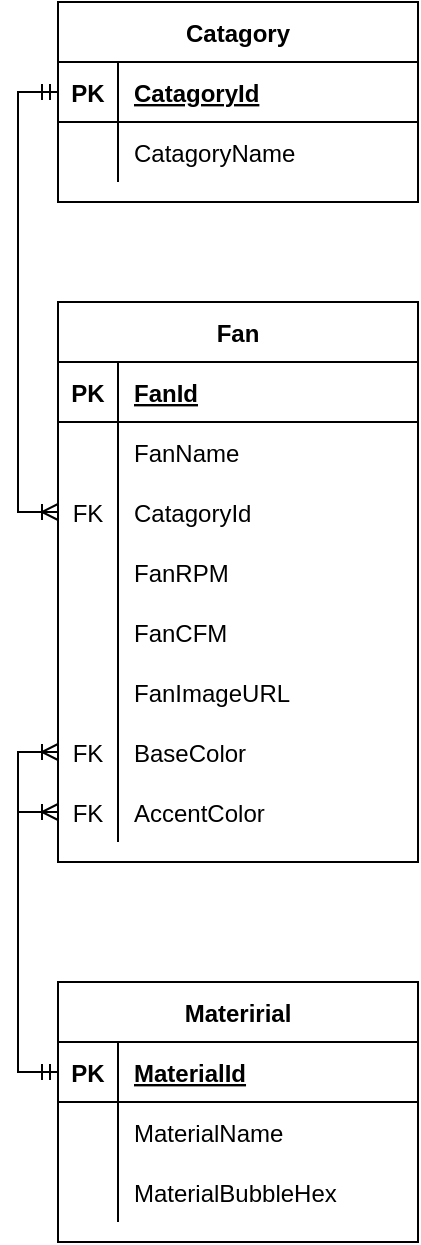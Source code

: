 <mxfile compressed="false">
    <diagram id="SkQxIqqPC2KeS4qkAvGW" name="Page-1">
        <mxGraphModel dx="550" dy="584" grid="1" gridSize="10" guides="1" tooltips="1" connect="1" arrows="1" fold="1" page="1" pageScale="1" pageWidth="850" pageHeight="1100" math="0" shadow="0">
            <root>
                <mxCell id="0"/>
                <mxCell id="1" parent="0"/>
                <mxCell id="S5wnNIjPlMs6QqUf3QIf-61" value="Fan" style="shape=table;startSize=30;container=1;collapsible=1;childLayout=tableLayout;fixedRows=1;rowLines=0;fontStyle=1;align=center;resizeLast=1;" parent="1" vertex="1">
                    <mxGeometry x="345" y="420" width="180" height="280" as="geometry"/>
                </mxCell>
                <mxCell id="S5wnNIjPlMs6QqUf3QIf-62" value="" style="shape=tableRow;horizontal=0;startSize=0;swimlaneHead=0;swimlaneBody=0;fillColor=none;collapsible=0;dropTarget=0;points=[[0,0.5],[1,0.5]];portConstraint=eastwest;top=0;left=0;right=0;bottom=1;" parent="S5wnNIjPlMs6QqUf3QIf-61" vertex="1">
                    <mxGeometry y="30" width="180" height="30" as="geometry"/>
                </mxCell>
                <mxCell id="S5wnNIjPlMs6QqUf3QIf-63" value="PK" style="shape=partialRectangle;connectable=0;fillColor=none;top=0;left=0;bottom=0;right=0;fontStyle=1;overflow=hidden;" parent="S5wnNIjPlMs6QqUf3QIf-62" vertex="1">
                    <mxGeometry width="30" height="30" as="geometry">
                        <mxRectangle width="30" height="30" as="alternateBounds"/>
                    </mxGeometry>
                </mxCell>
                <mxCell id="S5wnNIjPlMs6QqUf3QIf-64" value="FanId" style="shape=partialRectangle;connectable=0;fillColor=none;top=0;left=0;bottom=0;right=0;align=left;spacingLeft=6;fontStyle=5;overflow=hidden;" parent="S5wnNIjPlMs6QqUf3QIf-62" vertex="1">
                    <mxGeometry x="30" width="150" height="30" as="geometry">
                        <mxRectangle width="150" height="30" as="alternateBounds"/>
                    </mxGeometry>
                </mxCell>
                <mxCell id="S5wnNIjPlMs6QqUf3QIf-65" value="" style="shape=tableRow;horizontal=0;startSize=0;swimlaneHead=0;swimlaneBody=0;fillColor=none;collapsible=0;dropTarget=0;points=[[0,0.5],[1,0.5]];portConstraint=eastwest;top=0;left=0;right=0;bottom=0;" parent="S5wnNIjPlMs6QqUf3QIf-61" vertex="1">
                    <mxGeometry y="60" width="180" height="30" as="geometry"/>
                </mxCell>
                <mxCell id="S5wnNIjPlMs6QqUf3QIf-66" value="" style="shape=partialRectangle;connectable=0;fillColor=none;top=0;left=0;bottom=0;right=0;editable=1;overflow=hidden;" parent="S5wnNIjPlMs6QqUf3QIf-65" vertex="1">
                    <mxGeometry width="30" height="30" as="geometry">
                        <mxRectangle width="30" height="30" as="alternateBounds"/>
                    </mxGeometry>
                </mxCell>
                <mxCell id="S5wnNIjPlMs6QqUf3QIf-67" value="FanName" style="shape=partialRectangle;connectable=0;fillColor=none;top=0;left=0;bottom=0;right=0;align=left;spacingLeft=6;overflow=hidden;" parent="S5wnNIjPlMs6QqUf3QIf-65" vertex="1">
                    <mxGeometry x="30" width="150" height="30" as="geometry">
                        <mxRectangle width="150" height="30" as="alternateBounds"/>
                    </mxGeometry>
                </mxCell>
                <mxCell id="fFCPy30dG7OOoIV97opn-4" style="shape=tableRow;horizontal=0;startSize=0;swimlaneHead=0;swimlaneBody=0;fillColor=none;collapsible=0;dropTarget=0;points=[[0,0.5],[1,0.5]];portConstraint=eastwest;top=0;left=0;right=0;bottom=0;" parent="S5wnNIjPlMs6QqUf3QIf-61" vertex="1">
                    <mxGeometry y="90" width="180" height="30" as="geometry"/>
                </mxCell>
                <mxCell id="fFCPy30dG7OOoIV97opn-5" value="FK" style="shape=partialRectangle;connectable=0;fillColor=none;top=0;left=0;bottom=0;right=0;editable=1;overflow=hidden;" parent="fFCPy30dG7OOoIV97opn-4" vertex="1">
                    <mxGeometry width="30" height="30" as="geometry">
                        <mxRectangle width="30" height="30" as="alternateBounds"/>
                    </mxGeometry>
                </mxCell>
                <mxCell id="fFCPy30dG7OOoIV97opn-6" value="CatagoryId" style="shape=partialRectangle;connectable=0;fillColor=none;top=0;left=0;bottom=0;right=0;align=left;spacingLeft=6;overflow=hidden;" parent="fFCPy30dG7OOoIV97opn-4" vertex="1">
                    <mxGeometry x="30" width="150" height="30" as="geometry">
                        <mxRectangle width="150" height="30" as="alternateBounds"/>
                    </mxGeometry>
                </mxCell>
                <mxCell id="XtB-vkpKTTNm87q8f3nP-2" style="shape=tableRow;horizontal=0;startSize=0;swimlaneHead=0;swimlaneBody=0;fillColor=none;collapsible=0;dropTarget=0;points=[[0,0.5],[1,0.5]];portConstraint=eastwest;top=0;left=0;right=0;bottom=0;" parent="S5wnNIjPlMs6QqUf3QIf-61" vertex="1">
                    <mxGeometry y="120" width="180" height="30" as="geometry"/>
                </mxCell>
                <mxCell id="XtB-vkpKTTNm87q8f3nP-3" style="shape=partialRectangle;connectable=0;fillColor=none;top=0;left=0;bottom=0;right=0;editable=1;overflow=hidden;" parent="XtB-vkpKTTNm87q8f3nP-2" vertex="1">
                    <mxGeometry width="30" height="30" as="geometry">
                        <mxRectangle width="30" height="30" as="alternateBounds"/>
                    </mxGeometry>
                </mxCell>
                <mxCell id="XtB-vkpKTTNm87q8f3nP-4" value="FanRPM" style="shape=partialRectangle;connectable=0;fillColor=none;top=0;left=0;bottom=0;right=0;align=left;spacingLeft=6;overflow=hidden;" parent="XtB-vkpKTTNm87q8f3nP-2" vertex="1">
                    <mxGeometry x="30" width="150" height="30" as="geometry">
                        <mxRectangle width="150" height="30" as="alternateBounds"/>
                    </mxGeometry>
                </mxCell>
                <mxCell id="fFCPy30dG7OOoIV97opn-1" style="shape=tableRow;horizontal=0;startSize=0;swimlaneHead=0;swimlaneBody=0;fillColor=none;collapsible=0;dropTarget=0;points=[[0,0.5],[1,0.5]];portConstraint=eastwest;top=0;left=0;right=0;bottom=0;" parent="S5wnNIjPlMs6QqUf3QIf-61" vertex="1">
                    <mxGeometry y="150" width="180" height="30" as="geometry"/>
                </mxCell>
                <mxCell id="fFCPy30dG7OOoIV97opn-2" style="shape=partialRectangle;connectable=0;fillColor=none;top=0;left=0;bottom=0;right=0;editable=1;overflow=hidden;" parent="fFCPy30dG7OOoIV97opn-1" vertex="1">
                    <mxGeometry width="30" height="30" as="geometry">
                        <mxRectangle width="30" height="30" as="alternateBounds"/>
                    </mxGeometry>
                </mxCell>
                <mxCell id="fFCPy30dG7OOoIV97opn-3" value="FanCFM" style="shape=partialRectangle;connectable=0;fillColor=none;top=0;left=0;bottom=0;right=0;align=left;spacingLeft=6;overflow=hidden;" parent="fFCPy30dG7OOoIV97opn-1" vertex="1">
                    <mxGeometry x="30" width="150" height="30" as="geometry">
                        <mxRectangle width="150" height="30" as="alternateBounds"/>
                    </mxGeometry>
                </mxCell>
                <mxCell id="XtB-vkpKTTNm87q8f3nP-5" style="shape=tableRow;horizontal=0;startSize=0;swimlaneHead=0;swimlaneBody=0;fillColor=none;collapsible=0;dropTarget=0;points=[[0,0.5],[1,0.5]];portConstraint=eastwest;top=0;left=0;right=0;bottom=0;" parent="S5wnNIjPlMs6QqUf3QIf-61" vertex="1">
                    <mxGeometry y="180" width="180" height="30" as="geometry"/>
                </mxCell>
                <mxCell id="XtB-vkpKTTNm87q8f3nP-6" style="shape=partialRectangle;connectable=0;fillColor=none;top=0;left=0;bottom=0;right=0;editable=1;overflow=hidden;" parent="XtB-vkpKTTNm87q8f3nP-5" vertex="1">
                    <mxGeometry width="30" height="30" as="geometry">
                        <mxRectangle width="30" height="30" as="alternateBounds"/>
                    </mxGeometry>
                </mxCell>
                <mxCell id="XtB-vkpKTTNm87q8f3nP-7" value="FanImageURL" style="shape=partialRectangle;connectable=0;fillColor=none;top=0;left=0;bottom=0;right=0;align=left;spacingLeft=6;overflow=hidden;" parent="XtB-vkpKTTNm87q8f3nP-5" vertex="1">
                    <mxGeometry x="30" width="150" height="30" as="geometry">
                        <mxRectangle width="150" height="30" as="alternateBounds"/>
                    </mxGeometry>
                </mxCell>
                <mxCell id="jqgmDc-TtpTcJKM3KK7--4" style="shape=tableRow;horizontal=0;startSize=0;swimlaneHead=0;swimlaneBody=0;fillColor=none;collapsible=0;dropTarget=0;points=[[0,0.5],[1,0.5]];portConstraint=eastwest;top=0;left=0;right=0;bottom=0;" parent="S5wnNIjPlMs6QqUf3QIf-61" vertex="1">
                    <mxGeometry y="210" width="180" height="30" as="geometry"/>
                </mxCell>
                <mxCell id="jqgmDc-TtpTcJKM3KK7--5" value="FK" style="shape=partialRectangle;connectable=0;fillColor=none;top=0;left=0;bottom=0;right=0;editable=1;overflow=hidden;" parent="jqgmDc-TtpTcJKM3KK7--4" vertex="1">
                    <mxGeometry width="30" height="30" as="geometry">
                        <mxRectangle width="30" height="30" as="alternateBounds"/>
                    </mxGeometry>
                </mxCell>
                <mxCell id="jqgmDc-TtpTcJKM3KK7--6" value="BaseColor" style="shape=partialRectangle;connectable=0;fillColor=none;top=0;left=0;bottom=0;right=0;align=left;spacingLeft=6;overflow=hidden;" parent="jqgmDc-TtpTcJKM3KK7--4" vertex="1">
                    <mxGeometry x="30" width="150" height="30" as="geometry">
                        <mxRectangle width="150" height="30" as="alternateBounds"/>
                    </mxGeometry>
                </mxCell>
                <mxCell id="jqgmDc-TtpTcJKM3KK7--1" style="shape=tableRow;horizontal=0;startSize=0;swimlaneHead=0;swimlaneBody=0;fillColor=none;collapsible=0;dropTarget=0;points=[[0,0.5],[1,0.5]];portConstraint=eastwest;top=0;left=0;right=0;bottom=0;" parent="S5wnNIjPlMs6QqUf3QIf-61" vertex="1">
                    <mxGeometry y="240" width="180" height="30" as="geometry"/>
                </mxCell>
                <mxCell id="jqgmDc-TtpTcJKM3KK7--2" value="FK" style="shape=partialRectangle;connectable=0;fillColor=none;top=0;left=0;bottom=0;right=0;editable=1;overflow=hidden;" parent="jqgmDc-TtpTcJKM3KK7--1" vertex="1">
                    <mxGeometry width="30" height="30" as="geometry">
                        <mxRectangle width="30" height="30" as="alternateBounds"/>
                    </mxGeometry>
                </mxCell>
                <mxCell id="jqgmDc-TtpTcJKM3KK7--3" value="AccentColor" style="shape=partialRectangle;connectable=0;fillColor=none;top=0;left=0;bottom=0;right=0;align=left;spacingLeft=6;overflow=hidden;" parent="jqgmDc-TtpTcJKM3KK7--1" vertex="1">
                    <mxGeometry x="30" width="150" height="30" as="geometry">
                        <mxRectangle width="150" height="30" as="alternateBounds"/>
                    </mxGeometry>
                </mxCell>
                <mxCell id="fFCPy30dG7OOoIV97opn-7" value="Catagory" style="shape=table;startSize=30;container=1;collapsible=1;childLayout=tableLayout;fixedRows=1;rowLines=0;fontStyle=1;align=center;resizeLast=1;" parent="1" vertex="1">
                    <mxGeometry x="345" y="270" width="180" height="100" as="geometry"/>
                </mxCell>
                <mxCell id="fFCPy30dG7OOoIV97opn-8" value="" style="shape=tableRow;horizontal=0;startSize=0;swimlaneHead=0;swimlaneBody=0;fillColor=none;collapsible=0;dropTarget=0;points=[[0,0.5],[1,0.5]];portConstraint=eastwest;top=0;left=0;right=0;bottom=1;" parent="fFCPy30dG7OOoIV97opn-7" vertex="1">
                    <mxGeometry y="30" width="180" height="30" as="geometry"/>
                </mxCell>
                <mxCell id="fFCPy30dG7OOoIV97opn-9" value="PK" style="shape=partialRectangle;connectable=0;fillColor=none;top=0;left=0;bottom=0;right=0;fontStyle=1;overflow=hidden;" parent="fFCPy30dG7OOoIV97opn-8" vertex="1">
                    <mxGeometry width="30" height="30" as="geometry">
                        <mxRectangle width="30" height="30" as="alternateBounds"/>
                    </mxGeometry>
                </mxCell>
                <mxCell id="fFCPy30dG7OOoIV97opn-10" value="CatagoryId" style="shape=partialRectangle;connectable=0;fillColor=none;top=0;left=0;bottom=0;right=0;align=left;spacingLeft=6;fontStyle=5;overflow=hidden;" parent="fFCPy30dG7OOoIV97opn-8" vertex="1">
                    <mxGeometry x="30" width="150" height="30" as="geometry">
                        <mxRectangle width="150" height="30" as="alternateBounds"/>
                    </mxGeometry>
                </mxCell>
                <mxCell id="fFCPy30dG7OOoIV97opn-11" value="" style="shape=tableRow;horizontal=0;startSize=0;swimlaneHead=0;swimlaneBody=0;fillColor=none;collapsible=0;dropTarget=0;points=[[0,0.5],[1,0.5]];portConstraint=eastwest;top=0;left=0;right=0;bottom=0;" parent="fFCPy30dG7OOoIV97opn-7" vertex="1">
                    <mxGeometry y="60" width="180" height="30" as="geometry"/>
                </mxCell>
                <mxCell id="fFCPy30dG7OOoIV97opn-12" value="" style="shape=partialRectangle;connectable=0;fillColor=none;top=0;left=0;bottom=0;right=0;editable=1;overflow=hidden;" parent="fFCPy30dG7OOoIV97opn-11" vertex="1">
                    <mxGeometry width="30" height="30" as="geometry">
                        <mxRectangle width="30" height="30" as="alternateBounds"/>
                    </mxGeometry>
                </mxCell>
                <mxCell id="fFCPy30dG7OOoIV97opn-13" value="CatagoryName" style="shape=partialRectangle;connectable=0;fillColor=none;top=0;left=0;bottom=0;right=0;align=left;spacingLeft=6;overflow=hidden;" parent="fFCPy30dG7OOoIV97opn-11" vertex="1">
                    <mxGeometry x="30" width="150" height="30" as="geometry">
                        <mxRectangle width="150" height="30" as="alternateBounds"/>
                    </mxGeometry>
                </mxCell>
                <mxCell id="fFCPy30dG7OOoIV97opn-14" style="edgeStyle=orthogonalEdgeStyle;rounded=0;orthogonalLoop=1;jettySize=auto;html=1;exitX=0;exitY=0.5;exitDx=0;exitDy=0;entryX=0;entryY=0.5;entryDx=0;entryDy=0;startArrow=ERmandOne;startFill=0;endArrow=ERoneToMany;endFill=0;" parent="1" source="fFCPy30dG7OOoIV97opn-8" target="fFCPy30dG7OOoIV97opn-4" edge="1">
                    <mxGeometry relative="1" as="geometry">
                        <mxPoint x="355" y="785" as="sourcePoint"/>
                        <mxPoint x="355" y="565" as="targetPoint"/>
                    </mxGeometry>
                </mxCell>
                <mxCell id="jqgmDc-TtpTcJKM3KK7--7" value="Materirial" style="shape=table;startSize=30;container=1;collapsible=1;childLayout=tableLayout;fixedRows=1;rowLines=0;fontStyle=1;align=center;resizeLast=1;" parent="1" vertex="1">
                    <mxGeometry x="345" y="760" width="180" height="130" as="geometry"/>
                </mxCell>
                <mxCell id="jqgmDc-TtpTcJKM3KK7--8" value="" style="shape=tableRow;horizontal=0;startSize=0;swimlaneHead=0;swimlaneBody=0;fillColor=none;collapsible=0;dropTarget=0;points=[[0,0.5],[1,0.5]];portConstraint=eastwest;top=0;left=0;right=0;bottom=1;" parent="jqgmDc-TtpTcJKM3KK7--7" vertex="1">
                    <mxGeometry y="30" width="180" height="30" as="geometry"/>
                </mxCell>
                <mxCell id="jqgmDc-TtpTcJKM3KK7--9" value="PK" style="shape=partialRectangle;connectable=0;fillColor=none;top=0;left=0;bottom=0;right=0;fontStyle=1;overflow=hidden;" parent="jqgmDc-TtpTcJKM3KK7--8" vertex="1">
                    <mxGeometry width="30" height="30" as="geometry">
                        <mxRectangle width="30" height="30" as="alternateBounds"/>
                    </mxGeometry>
                </mxCell>
                <mxCell id="jqgmDc-TtpTcJKM3KK7--10" value="MaterialId" style="shape=partialRectangle;connectable=0;fillColor=none;top=0;left=0;bottom=0;right=0;align=left;spacingLeft=6;fontStyle=5;overflow=hidden;" parent="jqgmDc-TtpTcJKM3KK7--8" vertex="1">
                    <mxGeometry x="30" width="150" height="30" as="geometry">
                        <mxRectangle width="150" height="30" as="alternateBounds"/>
                    </mxGeometry>
                </mxCell>
                <mxCell id="jqgmDc-TtpTcJKM3KK7--11" value="" style="shape=tableRow;horizontal=0;startSize=0;swimlaneHead=0;swimlaneBody=0;fillColor=none;collapsible=0;dropTarget=0;points=[[0,0.5],[1,0.5]];portConstraint=eastwest;top=0;left=0;right=0;bottom=0;" parent="jqgmDc-TtpTcJKM3KK7--7" vertex="1">
                    <mxGeometry y="60" width="180" height="30" as="geometry"/>
                </mxCell>
                <mxCell id="jqgmDc-TtpTcJKM3KK7--12" value="" style="shape=partialRectangle;connectable=0;fillColor=none;top=0;left=0;bottom=0;right=0;editable=1;overflow=hidden;" parent="jqgmDc-TtpTcJKM3KK7--11" vertex="1">
                    <mxGeometry width="30" height="30" as="geometry">
                        <mxRectangle width="30" height="30" as="alternateBounds"/>
                    </mxGeometry>
                </mxCell>
                <mxCell id="jqgmDc-TtpTcJKM3KK7--13" value="MaterialName" style="shape=partialRectangle;connectable=0;fillColor=none;top=0;left=0;bottom=0;right=0;align=left;spacingLeft=6;overflow=hidden;" parent="jqgmDc-TtpTcJKM3KK7--11" vertex="1">
                    <mxGeometry x="30" width="150" height="30" as="geometry">
                        <mxRectangle width="150" height="30" as="alternateBounds"/>
                    </mxGeometry>
                </mxCell>
                <mxCell id="jqgmDc-TtpTcJKM3KK7--21" style="shape=tableRow;horizontal=0;startSize=0;swimlaneHead=0;swimlaneBody=0;fillColor=none;collapsible=0;dropTarget=0;points=[[0,0.5],[1,0.5]];portConstraint=eastwest;top=0;left=0;right=0;bottom=0;" parent="jqgmDc-TtpTcJKM3KK7--7" vertex="1">
                    <mxGeometry y="90" width="180" height="30" as="geometry"/>
                </mxCell>
                <mxCell id="jqgmDc-TtpTcJKM3KK7--22" style="shape=partialRectangle;connectable=0;fillColor=none;top=0;left=0;bottom=0;right=0;editable=1;overflow=hidden;" parent="jqgmDc-TtpTcJKM3KK7--21" vertex="1">
                    <mxGeometry width="30" height="30" as="geometry">
                        <mxRectangle width="30" height="30" as="alternateBounds"/>
                    </mxGeometry>
                </mxCell>
                <mxCell id="jqgmDc-TtpTcJKM3KK7--23" value="MaterialBubbleHex" style="shape=partialRectangle;connectable=0;fillColor=none;top=0;left=0;bottom=0;right=0;align=left;spacingLeft=6;overflow=hidden;" parent="jqgmDc-TtpTcJKM3KK7--21" vertex="1">
                    <mxGeometry x="30" width="150" height="30" as="geometry">
                        <mxRectangle width="150" height="30" as="alternateBounds"/>
                    </mxGeometry>
                </mxCell>
                <mxCell id="jqgmDc-TtpTcJKM3KK7--29" style="edgeStyle=orthogonalEdgeStyle;rounded=0;orthogonalLoop=1;jettySize=auto;html=1;entryX=0;entryY=0.5;entryDx=0;entryDy=0;startArrow=ERmandOne;startFill=0;endArrow=ERoneToMany;endFill=0;exitX=0;exitY=0.5;exitDx=0;exitDy=0;" parent="1" source="jqgmDc-TtpTcJKM3KK7--8" target="jqgmDc-TtpTcJKM3KK7--4" edge="1">
                    <mxGeometry relative="1" as="geometry">
                        <mxPoint x="220" y="680" as="sourcePoint"/>
                        <mxPoint x="355" y="535" as="targetPoint"/>
                    </mxGeometry>
                </mxCell>
                <mxCell id="2" style="edgeStyle=orthogonalEdgeStyle;rounded=0;orthogonalLoop=1;jettySize=auto;html=1;entryX=0;entryY=0.5;entryDx=0;entryDy=0;startArrow=ERmandOne;startFill=0;endArrow=ERoneToMany;endFill=0;exitX=0;exitY=0.5;exitDx=0;exitDy=0;" edge="1" parent="1" source="jqgmDc-TtpTcJKM3KK7--8" target="jqgmDc-TtpTcJKM3KK7--1">
                    <mxGeometry relative="1" as="geometry">
                        <mxPoint x="355" y="815" as="sourcePoint"/>
                        <mxPoint x="355" y="655" as="targetPoint"/>
                    </mxGeometry>
                </mxCell>
            </root>
        </mxGraphModel>
    </diagram>
</mxfile>